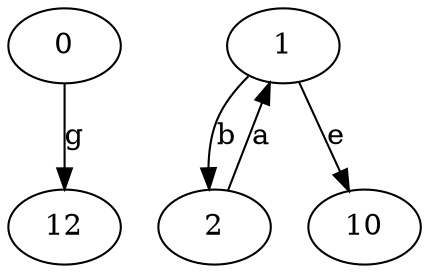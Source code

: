 strict digraph  {
0;
1;
2;
10;
12;
0 -> 12  [label=g];
1 -> 2  [label=b];
1 -> 10  [label=e];
2 -> 1  [label=a];
}
